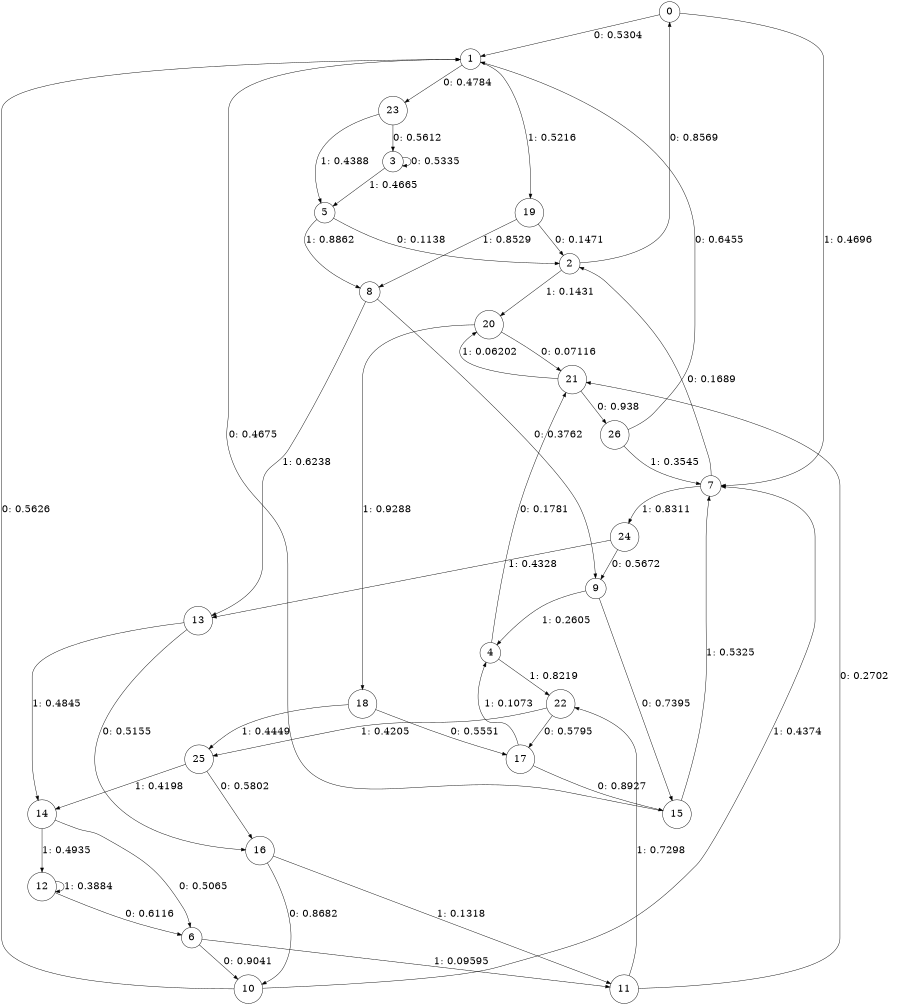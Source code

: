 digraph "ch39concat_phase3_L5" {
size = "6,8.5";
ratio = "fill";
node [shape = circle];
node [fontsize = 24];
edge [fontsize = 24];
0 -> 1 [label = "0: 0.5304   "];
0 -> 7 [label = "1: 0.4696   "];
1 -> 23 [label = "0: 0.4784   "];
1 -> 19 [label = "1: 0.5216   "];
2 -> 0 [label = "0: 0.8569   "];
2 -> 20 [label = "1: 0.1431   "];
3 -> 3 [label = "0: 0.5335   "];
3 -> 5 [label = "1: 0.4665   "];
4 -> 21 [label = "0: 0.1781   "];
4 -> 22 [label = "1: 0.8219   "];
5 -> 2 [label = "0: 0.1138   "];
5 -> 8 [label = "1: 0.8862   "];
6 -> 10 [label = "0: 0.9041   "];
6 -> 11 [label = "1: 0.09595  "];
7 -> 2 [label = "0: 0.1689   "];
7 -> 24 [label = "1: 0.8311   "];
8 -> 9 [label = "0: 0.3762   "];
8 -> 13 [label = "1: 0.6238   "];
9 -> 15 [label = "0: 0.7395   "];
9 -> 4 [label = "1: 0.2605   "];
10 -> 1 [label = "0: 0.5626   "];
10 -> 7 [label = "1: 0.4374   "];
11 -> 21 [label = "0: 0.2702   "];
11 -> 22 [label = "1: 0.7298   "];
12 -> 6 [label = "0: 0.6116   "];
12 -> 12 [label = "1: 0.3884   "];
13 -> 16 [label = "0: 0.5155   "];
13 -> 14 [label = "1: 0.4845   "];
14 -> 6 [label = "0: 0.5065   "];
14 -> 12 [label = "1: 0.4935   "];
15 -> 1 [label = "0: 0.4675   "];
15 -> 7 [label = "1: 0.5325   "];
16 -> 10 [label = "0: 0.8682   "];
16 -> 11 [label = "1: 0.1318   "];
17 -> 15 [label = "0: 0.8927   "];
17 -> 4 [label = "1: 0.1073   "];
18 -> 17 [label = "0: 0.5551   "];
18 -> 25 [label = "1: 0.4449   "];
19 -> 2 [label = "0: 0.1471   "];
19 -> 8 [label = "1: 0.8529   "];
20 -> 21 [label = "0: 0.07116  "];
20 -> 18 [label = "1: 0.9288   "];
21 -> 26 [label = "0: 0.938    "];
21 -> 20 [label = "1: 0.06202  "];
22 -> 17 [label = "0: 0.5795   "];
22 -> 25 [label = "1: 0.4205   "];
23 -> 3 [label = "0: 0.5612   "];
23 -> 5 [label = "1: 0.4388   "];
24 -> 9 [label = "0: 0.5672   "];
24 -> 13 [label = "1: 0.4328   "];
25 -> 16 [label = "0: 0.5802   "];
25 -> 14 [label = "1: 0.4198   "];
26 -> 1 [label = "0: 0.6455   "];
26 -> 7 [label = "1: 0.3545   "];
}
